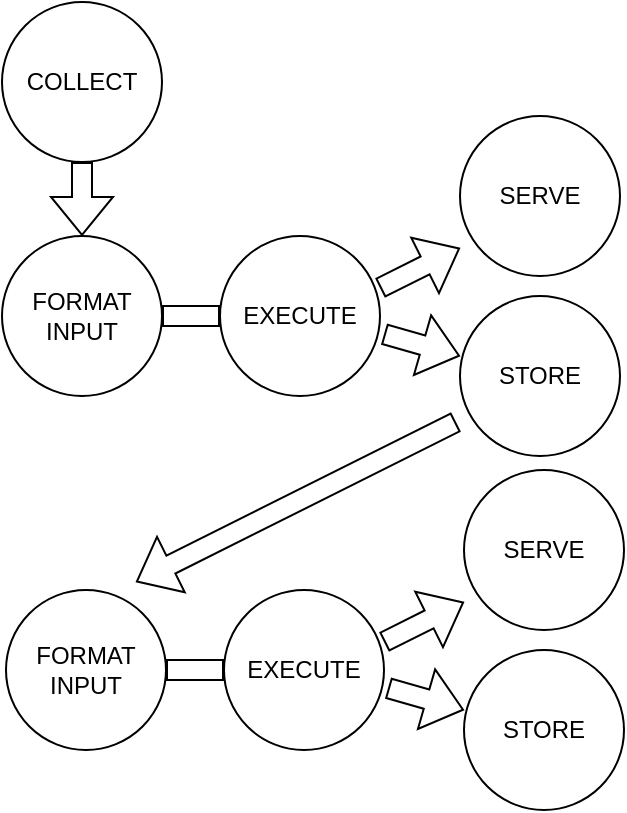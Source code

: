 <mxfile version="17.4.6" type="device"><diagram id="UyWlVMBEBQAe2kpNaDGm" name="Page-1"><mxGraphModel dx="1265" dy="767" grid="1" gridSize="10" guides="1" tooltips="1" connect="1" arrows="1" fold="1" page="1" pageScale="1" pageWidth="850" pageHeight="1100" math="0" shadow="0"><root><mxCell id="0"/><mxCell id="1" parent="0"/><mxCell id="REt_zxTmQqRbULcNNGQ5-6" value="COLLECT" style="ellipse;whiteSpace=wrap;html=1;aspect=fixed;" vertex="1" parent="1"><mxGeometry x="253" y="160" width="80" height="80" as="geometry"/></mxCell><mxCell id="REt_zxTmQqRbULcNNGQ5-37" value="" style="shape=flexArrow;endArrow=none;html=1;rounded=0;" edge="1" parent="1" target="REt_zxTmQqRbULcNNGQ5-42"><mxGeometry width="50" height="50" relative="1" as="geometry"><mxPoint x="260" y="317" as="sourcePoint"/><mxPoint x="432" y="316" as="targetPoint"/></mxGeometry></mxCell><mxCell id="REt_zxTmQqRbULcNNGQ5-38" value="" style="shape=flexArrow;endArrow=classic;html=1;rounded=0;exitX=1.025;exitY=0.613;exitDx=0;exitDy=0;exitPerimeter=0;" edge="1" parent="1" source="REt_zxTmQqRbULcNNGQ5-43"><mxGeometry width="50" height="50" relative="1" as="geometry"><mxPoint x="578" y="302" as="sourcePoint"/><mxPoint x="482" y="337" as="targetPoint"/></mxGeometry></mxCell><mxCell id="REt_zxTmQqRbULcNNGQ5-40" value="STORE" style="ellipse;whiteSpace=wrap;html=1;aspect=fixed;" vertex="1" parent="1"><mxGeometry x="482" y="307" width="80" height="80" as="geometry"/></mxCell><mxCell id="REt_zxTmQqRbULcNNGQ5-41" value="SERVE" style="ellipse;whiteSpace=wrap;html=1;aspect=fixed;" vertex="1" parent="1"><mxGeometry x="482" y="217" width="80" height="80" as="geometry"/></mxCell><mxCell id="REt_zxTmQqRbULcNNGQ5-42" value="FORMAT INPUT" style="ellipse;whiteSpace=wrap;html=1;aspect=fixed;" vertex="1" parent="1"><mxGeometry x="253" y="277" width="80" height="80" as="geometry"/></mxCell><mxCell id="REt_zxTmQqRbULcNNGQ5-43" value="EXECUTE" style="ellipse;whiteSpace=wrap;html=1;aspect=fixed;" vertex="1" parent="1"><mxGeometry x="362" y="277" width="80" height="80" as="geometry"/></mxCell><mxCell id="REt_zxTmQqRbULcNNGQ5-44" value="" style="shape=flexArrow;endArrow=none;html=1;rounded=0;startArrow=none;" edge="1" parent="1" source="REt_zxTmQqRbULcNNGQ5-42" target="REt_zxTmQqRbULcNNGQ5-43"><mxGeometry width="50" height="50" relative="1" as="geometry"><mxPoint x="332.999" y="316.712" as="sourcePoint"/><mxPoint x="432" y="316" as="targetPoint"/></mxGeometry></mxCell><mxCell id="REt_zxTmQqRbULcNNGQ5-45" value="" style="shape=flexArrow;endArrow=classic;html=1;rounded=0;" edge="1" parent="1"><mxGeometry width="50" height="50" relative="1" as="geometry"><mxPoint x="442" y="303" as="sourcePoint"/><mxPoint x="482" y="283" as="targetPoint"/></mxGeometry></mxCell><mxCell id="REt_zxTmQqRbULcNNGQ5-51" value="" style="shape=flexArrow;endArrow=none;html=1;rounded=0;" edge="1" parent="1" target="REt_zxTmQqRbULcNNGQ5-55"><mxGeometry width="50" height="50" relative="1" as="geometry"><mxPoint x="262" y="494" as="sourcePoint"/><mxPoint x="434" y="493" as="targetPoint"/></mxGeometry></mxCell><mxCell id="REt_zxTmQqRbULcNNGQ5-52" value="" style="shape=flexArrow;endArrow=classic;html=1;rounded=0;exitX=1.025;exitY=0.613;exitDx=0;exitDy=0;exitPerimeter=0;" edge="1" parent="1" source="REt_zxTmQqRbULcNNGQ5-56"><mxGeometry width="50" height="50" relative="1" as="geometry"><mxPoint x="580" y="479" as="sourcePoint"/><mxPoint x="484" y="514" as="targetPoint"/></mxGeometry></mxCell><mxCell id="REt_zxTmQqRbULcNNGQ5-53" value="STORE" style="ellipse;whiteSpace=wrap;html=1;aspect=fixed;" vertex="1" parent="1"><mxGeometry x="484" y="484" width="80" height="80" as="geometry"/></mxCell><mxCell id="REt_zxTmQqRbULcNNGQ5-54" value="SERVE" style="ellipse;whiteSpace=wrap;html=1;aspect=fixed;" vertex="1" parent="1"><mxGeometry x="484" y="394" width="80" height="80" as="geometry"/></mxCell><mxCell id="REt_zxTmQqRbULcNNGQ5-55" value="FORMAT INPUT" style="ellipse;whiteSpace=wrap;html=1;aspect=fixed;" vertex="1" parent="1"><mxGeometry x="255" y="454" width="80" height="80" as="geometry"/></mxCell><mxCell id="REt_zxTmQqRbULcNNGQ5-56" value="EXECUTE" style="ellipse;whiteSpace=wrap;html=1;aspect=fixed;" vertex="1" parent="1"><mxGeometry x="364" y="454" width="80" height="80" as="geometry"/></mxCell><mxCell id="REt_zxTmQqRbULcNNGQ5-57" value="" style="shape=flexArrow;endArrow=none;html=1;rounded=0;startArrow=none;" edge="1" parent="1" source="REt_zxTmQqRbULcNNGQ5-55" target="REt_zxTmQqRbULcNNGQ5-56"><mxGeometry width="50" height="50" relative="1" as="geometry"><mxPoint x="334.999" y="493.712" as="sourcePoint"/><mxPoint x="434" y="493" as="targetPoint"/></mxGeometry></mxCell><mxCell id="REt_zxTmQqRbULcNNGQ5-58" value="" style="shape=flexArrow;endArrow=classic;html=1;rounded=0;" edge="1" parent="1"><mxGeometry width="50" height="50" relative="1" as="geometry"><mxPoint x="444" y="480" as="sourcePoint"/><mxPoint x="484" y="460" as="targetPoint"/></mxGeometry></mxCell><mxCell id="REt_zxTmQqRbULcNNGQ5-59" value="" style="shape=flexArrow;endArrow=classic;html=1;rounded=0;" edge="1" parent="1"><mxGeometry width="50" height="50" relative="1" as="geometry"><mxPoint x="480" y="370" as="sourcePoint"/><mxPoint x="320" y="450" as="targetPoint"/></mxGeometry></mxCell><mxCell id="REt_zxTmQqRbULcNNGQ5-60" value="" style="shape=flexArrow;endArrow=classic;html=1;rounded=0;exitX=0.5;exitY=1;exitDx=0;exitDy=0;entryX=0.5;entryY=0;entryDx=0;entryDy=0;" edge="1" parent="1" source="REt_zxTmQqRbULcNNGQ5-6" target="REt_zxTmQqRbULcNNGQ5-42"><mxGeometry width="50" height="50" relative="1" as="geometry"><mxPoint x="452" y="313" as="sourcePoint"/><mxPoint x="420" y="160" as="targetPoint"/></mxGeometry></mxCell></root></mxGraphModel></diagram></mxfile>